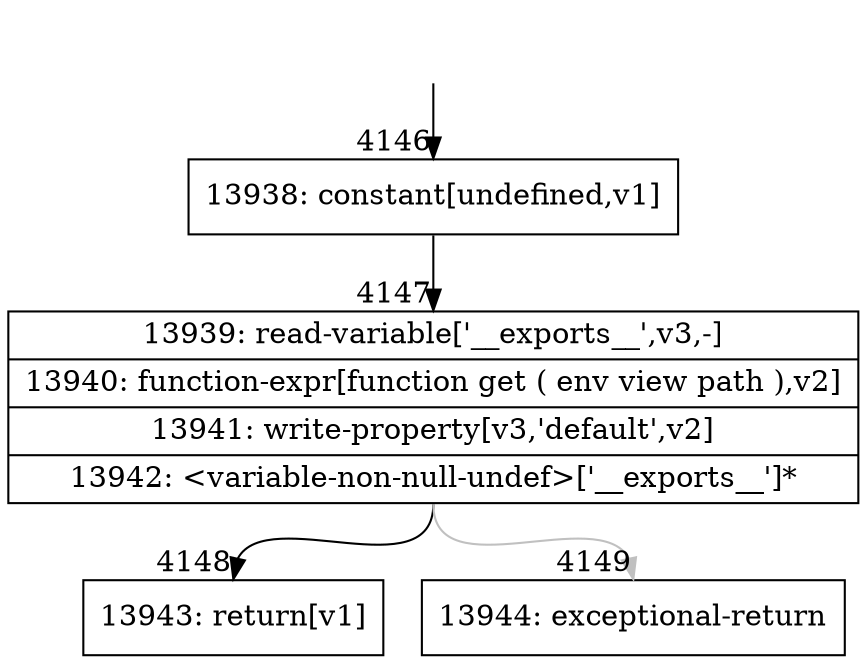 digraph {
rankdir="TD"
BB_entry328[shape=none,label=""];
BB_entry328 -> BB4146 [tailport=s, headport=n, headlabel="    4146"]
BB4146 [shape=record label="{13938: constant[undefined,v1]}" ] 
BB4146 -> BB4147 [tailport=s, headport=n, headlabel="      4147"]
BB4147 [shape=record label="{13939: read-variable['__exports__',v3,-]|13940: function-expr[function get ( env view path ),v2]|13941: write-property[v3,'default',v2]|13942: \<variable-non-null-undef\>['__exports__']*}" ] 
BB4147 -> BB4148 [tailport=s, headport=n, headlabel="      4148"]
BB4147 -> BB4149 [tailport=s, headport=n, color=gray, headlabel="      4149"]
BB4148 [shape=record label="{13943: return[v1]}" ] 
BB4149 [shape=record label="{13944: exceptional-return}" ] 
//#$~ 7927
}
